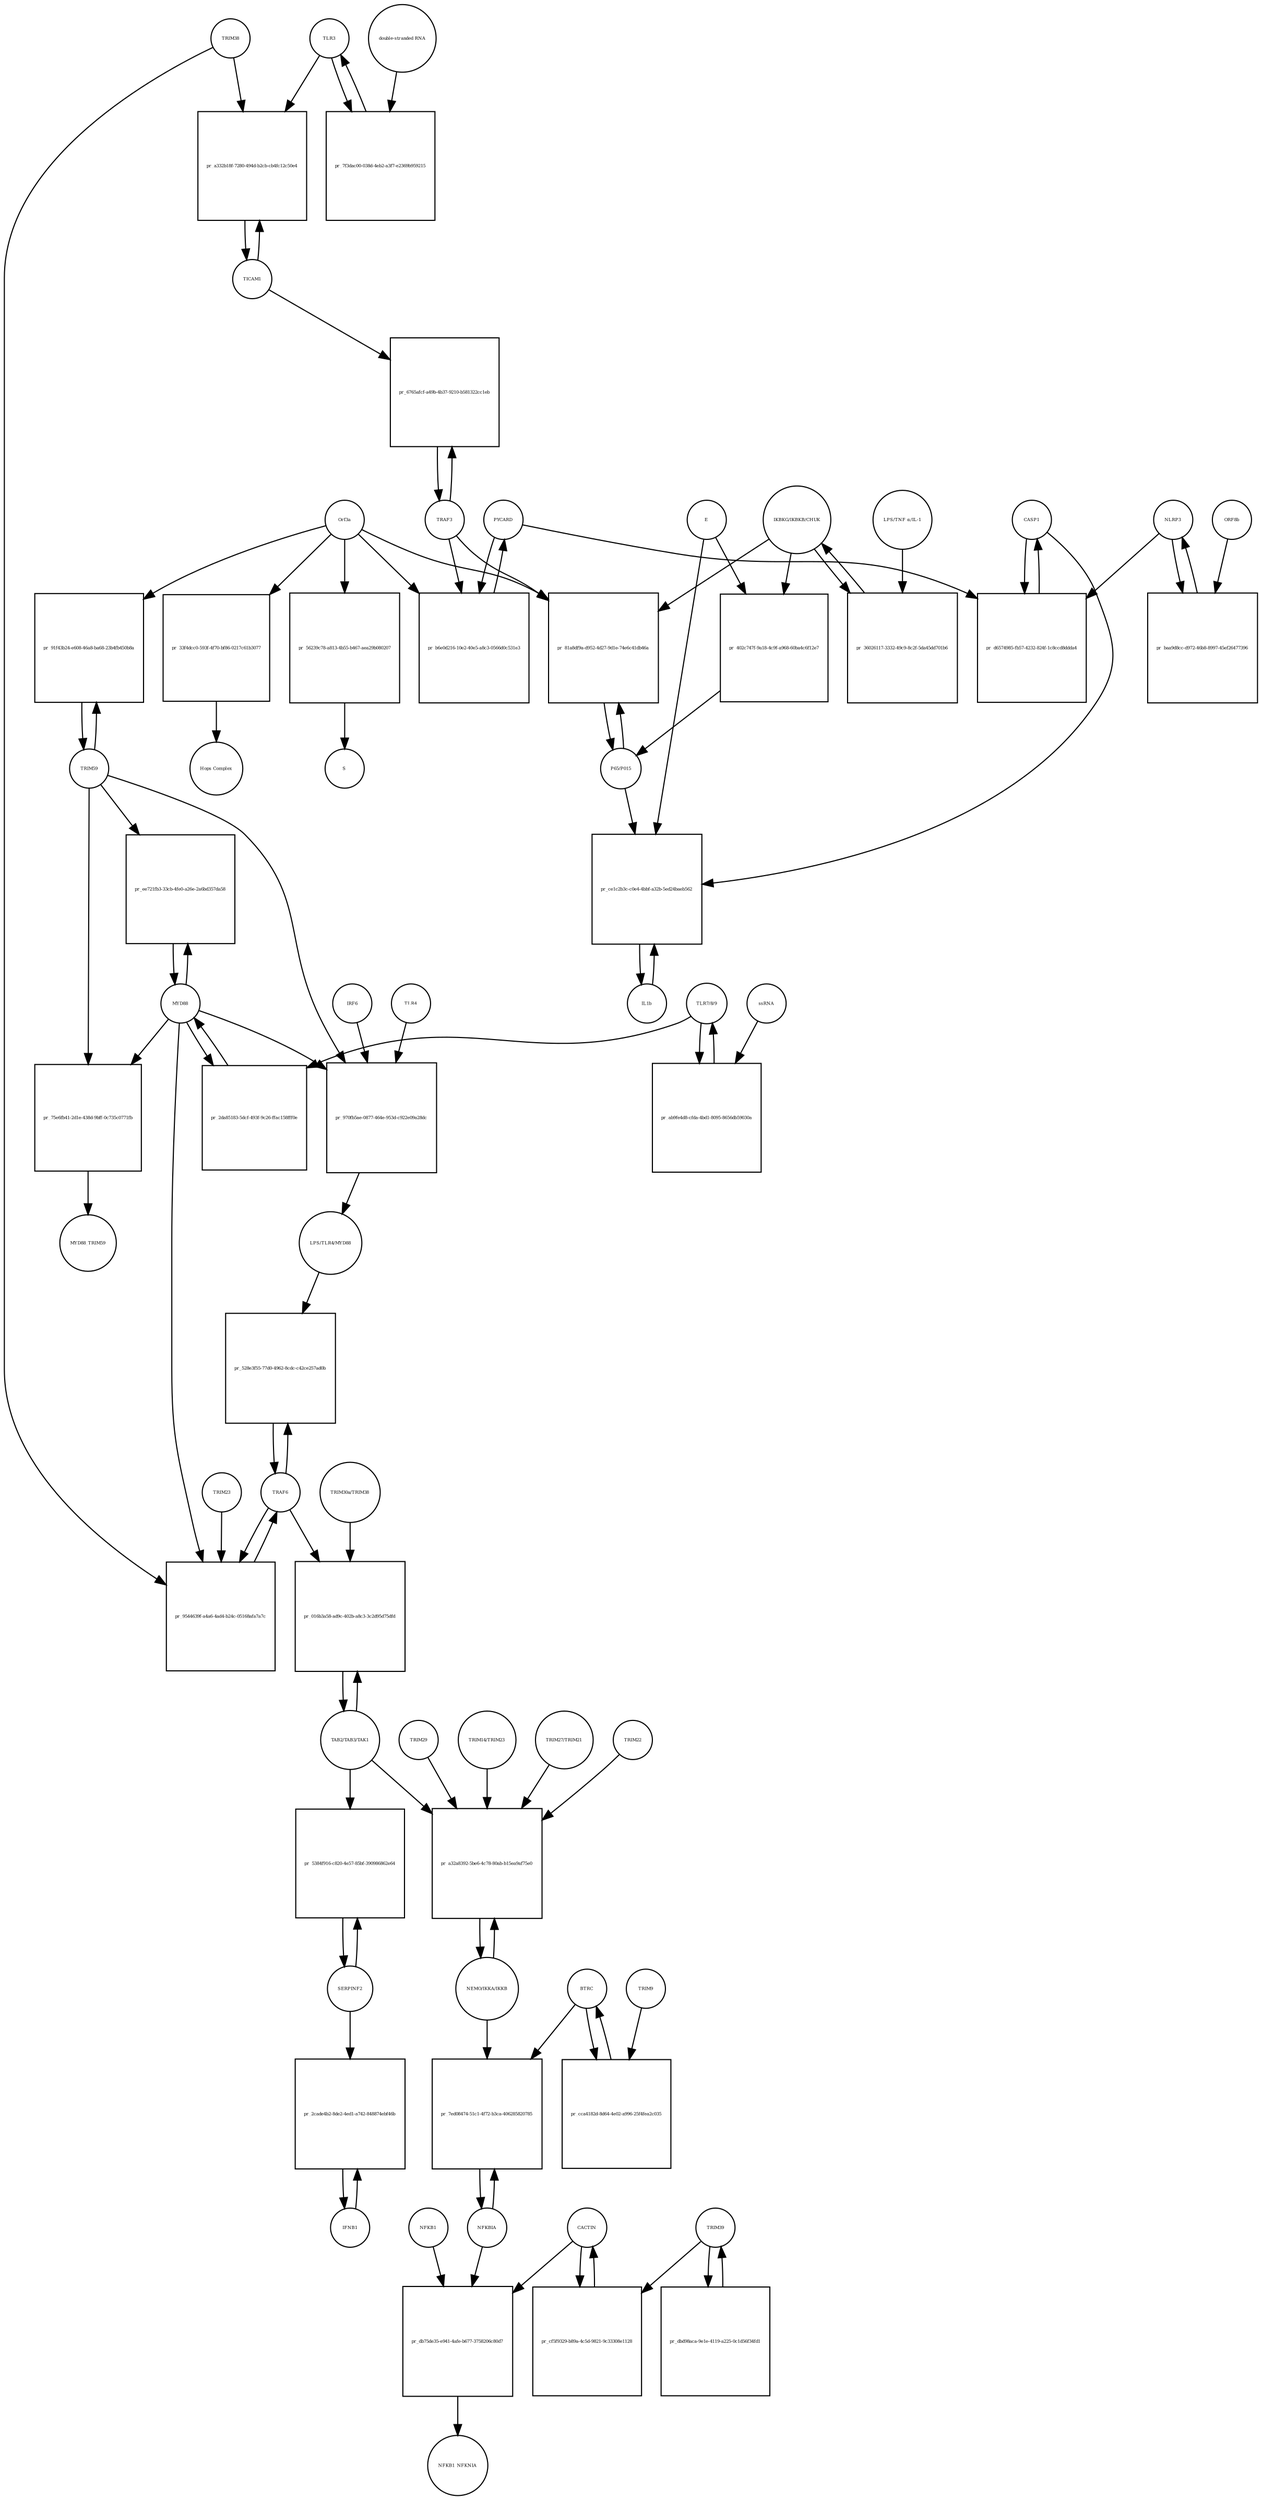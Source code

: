 strict digraph  {
CASP1 [annotation=urn_miriam_hgnc_1499, bipartite=0, cls=macromolecule, fontsize=4, label=CASP1, shape=circle];
"pr_d6574985-fb57-4232-824f-1c8ccd8ddda4" [annotation="", bipartite=1, cls=process, fontsize=4, label="pr_d6574985-fb57-4232-824f-1c8ccd8ddda4", shape=square];
PYCARD [annotation="", bipartite=0, cls="macromolecule multimer", fontsize=4, label=PYCARD, shape=circle];
NLRP3 [annotation="", bipartite=0, cls="macromolecule multimer", fontsize=4, label=NLRP3, shape=circle];
TRAF6 [annotation=urn_miriam_hgnc_12036, bipartite=0, cls=macromolecule, fontsize=4, label=TRAF6, shape=circle];
"pr_528e3f55-77d0-4962-8cdc-c42ce257ad0b" [annotation="", bipartite=1, cls=process, fontsize=4, label="pr_528e3f55-77d0-4962-8cdc-c42ce257ad0b", shape=square];
"LPS/TLR4/MYD88" [annotation="urn_miriam_hgnc_6121|urn_miriam_hgnc_11850|urn_miriam_hgnc_7562", bipartite=0, cls=complex, fontsize=4, label="LPS/TLR4/MYD88", shape=circle];
NFKBIA [annotation=urn_miriam_hgnc_7797, bipartite=0, cls=macromolecule, fontsize=4, label=NFKBIA, shape=circle];
"pr_7ed08474-51c1-4f72-b3ca-406285820785" [annotation="", bipartite=1, cls=process, fontsize=4, label="pr_7ed08474-51c1-4f72-b3ca-406285820785", shape=square];
BTRC [annotation=urn_miriam_hgnc_1144, bipartite=0, cls=macromolecule, fontsize=4, label=BTRC, shape=circle];
"NEMO/IKKA/IKKB" [annotation="urn_miriam_hgnc_5961|urn_miriam_hgnc_5960|urn_miriam_hgnc_1974", bipartite=0, cls=complex, fontsize=4, label="NEMO/IKKA/IKKB", shape=circle];
IL1b [annotation=urn_miriam_hgnc_5992, bipartite=0, cls=macromolecule, fontsize=4, label=IL1b, shape=circle];
"pr_ce1c2b3c-c0e4-4bbf-a32b-5ed24baeb562" [annotation="", bipartite=1, cls=process, fontsize=4, label="pr_ce1c2b3c-c0e4-4bbf-a32b-5ed24baeb562", shape=square];
E [annotation=urn_miriam_ncbiprotein_1796318600, bipartite=0, cls=macromolecule, fontsize=4, label=E, shape=circle];
"P65/P015" [annotation="urn_miriam_hgnc_9955|urn_miriam_hgnc_7794", bipartite=0, cls=complex, fontsize=4, label="P65/P015", shape=circle];
IFNB1 [annotation=urn_miriam_hgnc_5434, bipartite=0, cls=macromolecule, fontsize=4, label=IFNB1, shape=circle];
"pr_2cade4b2-8de2-4ed1-a742-848874ebf46b" [annotation="", bipartite=1, cls=process, fontsize=4, label="pr_2cade4b2-8de2-4ed1-a742-848874ebf46b", shape=square];
SERPINF2 [annotation=urn_miriam_hgnc_9075, bipartite=0, cls=macromolecule, fontsize=4, label=SERPINF2, shape=circle];
TLR3 [annotation=urn_miriam_hgnc_11849, bipartite=0, cls=macromolecule, fontsize=4, label=TLR3, shape=circle];
"pr_7f3dac00-038d-4eb2-a3f7-e2369b959215" [annotation="", bipartite=1, cls=process, fontsize=4, label="pr_7f3dac00-038d-4eb2-a3f7-e2369b959215", shape=square];
"double-stranded RNA" [annotation="", bipartite=0, cls="nucleic acid feature", fontsize=4, label="double-stranded RNA", shape=circle];
TICAM1 [annotation=urn_miriam_hgnc_18348, bipartite=0, cls=macromolecule, fontsize=4, label=TICAM1, shape=circle];
"pr_a332b18f-7280-494d-b2cb-cb4fc12c50e4" [annotation="", bipartite=1, cls=process, fontsize=4, label="pr_a332b18f-7280-494d-b2cb-cb4fc12c50e4", shape=square];
TRIM38 [annotation=urn_miriam_hgnc_10059, bipartite=0, cls=macromolecule, fontsize=4, label=TRIM38, shape=circle];
TRIM59 [annotation="urn_miriam_pubmed_22588174|urn_miriam_hgnc_30834", bipartite=0, cls=macromolecule, fontsize=4, label=TRIM59, shape=circle];
"pr_91f43b24-e608-46a8-ba68-23b4fb450b8a" [annotation="", bipartite=1, cls=process, fontsize=4, label="pr_91f43b24-e608-46a8-ba68-23b4fb450b8a", shape=square];
Orf3a [annotation=urn_miriam_uniprot_P0DTC3, bipartite=0, cls=macromolecule, fontsize=4, label=Orf3a, shape=circle];
"TLR7/8/9" [annotation="urn_miriam_hgnc_15633|urn_miriam_hgnc_15632|urn_miriam_hgnc_15631", bipartite=0, cls=complex, fontsize=4, label="TLR7/8/9", shape=circle];
"pr_ab9fe4d8-cfda-4bd1-8095-8656db59030a" [annotation="", bipartite=1, cls=process, fontsize=4, label="pr_ab9fe4d8-cfda-4bd1-8095-8656db59030a", shape=square];
ssRNA [annotation="", bipartite=0, cls="nucleic acid feature", fontsize=4, label=ssRNA, shape=circle];
MYD88 [annotation=urn_miriam_hgnc_7562, bipartite=0, cls=macromolecule, fontsize=4, label=MYD88, shape=circle];
"pr_2da85183-5dcf-493f-9c26-ffac158fff0e" [annotation="", bipartite=1, cls=process, fontsize=4, label="pr_2da85183-5dcf-493f-9c26-ffac158fff0e", shape=square];
"pr_9544639f-a4a6-4ad4-b24c-05168afa7a7c" [annotation="", bipartite=1, cls=process, fontsize=4, label="pr_9544639f-a4a6-4ad4-b24c-05168afa7a7c", shape=square];
TRIM23 [annotation=urn_miriam_hgnc_660, bipartite=0, cls=macromolecule, fontsize=4, label=TRIM23, shape=circle];
"TAB2/TAB3/TAK1" [annotation="urn_miriam_hgnc_17075|urn_miriam_hgnc_30681|urn_miriam_hgnc_6859", bipartite=0, cls=complex, fontsize=4, label="TAB2/TAB3/TAK1", shape=circle];
"pr_016b3a58-ad9c-402b-a8c3-3c2d95d75dfd" [annotation="", bipartite=1, cls=process, fontsize=4, label="pr_016b3a58-ad9c-402b-a8c3-3c2d95d75dfd", shape=square];
"TRIM30a/TRIM38" [annotation="urn_miriam_hgnc_10059|urn_miriam_uniprot_P15533", bipartite=0, cls=complex, fontsize=4, label="TRIM30a/TRIM38", shape=circle];
"pr_a32a8392-5be6-4c78-80ab-b15ea9af75e0" [annotation="", bipartite=1, cls=process, fontsize=4, label="pr_a32a8392-5be6-4c78-80ab-b15ea9af75e0", shape=square];
TRIM22 [annotation=urn_miriam_hgnc_16379, bipartite=0, cls=macromolecule, fontsize=4, label=TRIM22, shape=circle];
TRIM29 [annotation=urn_miriam_hgnc_17274, bipartite=0, cls=macromolecule, fontsize=4, label=TRIM29, shape=circle];
"TRIM14/TRIM23" [annotation="urn_miriam_hgnc_16283|urn_miriam_hgnc_660", bipartite=0, cls=complex, fontsize=4, label="TRIM14/TRIM23", shape=circle];
"TRIM27/TRIM21" [annotation="urn_miriam_hgnc_9975|urn_miriam_hgnc_11312", bipartite=0, cls=complex, fontsize=4, label="TRIM27/TRIM21", shape=circle];
"pr_5384f916-c820-4e57-85bf-390986862e64" [annotation="", bipartite=1, cls=process, fontsize=4, label="pr_5384f916-c820-4e57-85bf-390986862e64", shape=square];
TRAF3 [annotation=urn_miriam_hgnc_12033, bipartite=0, cls=macromolecule, fontsize=4, label=TRAF3, shape=circle];
"pr_6765afcf-a49b-4b37-9210-b581322cc1eb" [annotation="", bipartite=1, cls=process, fontsize=4, label="pr_6765afcf-a49b-4b37-9210-b581322cc1eb", shape=square];
NFKB1 [annotation=urn_miriam_hgnc_7794, bipartite=0, cls=macromolecule, fontsize=4, label=NFKB1, shape=circle];
"pr_db75de35-e941-4afe-b677-3758206c80d7" [annotation="", bipartite=1, cls=process, fontsize=4, label="pr_db75de35-e941-4afe-b677-3758206c80d7", shape=square];
NFKB1_NFKNIA [annotation="", bipartite=0, cls=complex, fontsize=4, label=NFKB1_NFKNIA, shape=circle];
CACTIN [annotation=urn_miriam_hgnc_29938, bipartite=0, cls=macromolecule, fontsize=4, label=CACTIN, shape=circle];
"IKBKG/IKBKB/CHUK" [annotation="urn_miriam_hgnc_5961|urn_miriam_hgnc_5960|urn_miriam_hgnc_1974", bipartite=0, cls=complex, fontsize=4, label="IKBKG/IKBKB/CHUK", shape=circle];
"pr_36026117-3332-49c9-8c2f-5da45dd701b6" [annotation="", bipartite=1, cls=process, fontsize=4, label="pr_36026117-3332-49c9-8c2f-5da45dd701b6", shape=square];
"LPS/TNF α/IL-1" [annotation="urn_miriam_hgnc_6121|urn_miriam_hgnc_11916|urn_miriam_hgnc_5991", bipartite=0, cls=complex, fontsize=4, label="LPS/TNF α/IL-1", shape=circle];
"pr_56239c78-a813-4b55-b467-aea29b080207" [annotation="", bipartite=1, cls=process, fontsize=4, label="pr_56239c78-a813-4b55-b467-aea29b080207", shape=square];
S [annotation=urn_miriam_uniprot_P0DTC2, bipartite=0, cls=macromolecule, fontsize=4, label=S, shape=circle];
"pr_81a8df9a-d952-4d27-9d1e-74e6c41db46a" [annotation="", bipartite=1, cls=process, fontsize=4, label="pr_81a8df9a-d952-4d27-9d1e-74e6c41db46a", shape=square];
"pr_b6e0d216-10e2-40e5-a8c3-0566d0c531e3" [annotation="", bipartite=1, cls=process, fontsize=4, label="pr_b6e0d216-10e2-40e5-a8c3-0566d0c531e3", shape=square];
"pr_baa9d8cc-d972-46b8-8997-45ef26477396" [annotation="", bipartite=1, cls=process, fontsize=4, label="pr_baa9d8cc-d972-46b8-8997-45ef26477396", shape=square];
ORF8b [annotation=urn_miriam_ncbiprotein_BCD58760, bipartite=0, cls=macromolecule, fontsize=4, label=ORF8b, shape=circle];
"pr_cca4182d-8d64-4e02-a996-25f4fea2c035" [annotation="", bipartite=1, cls=process, fontsize=4, label="pr_cca4182d-8d64-4e02-a996-25f4fea2c035", shape=square];
TRIM9 [annotation=urn_miriam_hgnc_16288, bipartite=0, cls=macromolecule, fontsize=4, label=TRIM9, shape=circle];
"pr_402c747f-9a18-4c9f-a968-60ba4c6f12e7" [annotation="", bipartite=1, cls=process, fontsize=4, label="pr_402c747f-9a18-4c9f-a968-60ba4c6f12e7", shape=square];
"pr_cf5f9329-b89a-4c5d-9821-9c33308e1128" [annotation="", bipartite=1, cls=process, fontsize=4, label="pr_cf5f9329-b89a-4c5d-9821-9c33308e1128", shape=square];
TRIM39 [annotation=urn_miriam_hgnc_10065, bipartite=0, cls=macromolecule, fontsize=4, label=TRIM39, shape=circle];
"pr_dbd98aca-9e1e-4119-a225-0c1d56f34fd1" [annotation="", bipartite=1, cls=process, fontsize=4, label="pr_dbd98aca-9e1e-4119-a225-0c1d56f34fd1", shape=square];
"pr_33f4dcc0-593f-4f70-bf86-0217c61b3077" [annotation="", bipartite=1, cls=process, fontsize=4, label="pr_33f4dcc0-593f-4f70-bf86-0217c61b3077", shape=square];
"Hops Complex" [annotation="urn_miriam_uniprot_J9TC74|urn_miriam_hgnc_14583|urn_miriam_hgnc_20593|urn_miriam_hgnc_24048|urn_miriam_hgnc_5013|urn_miriam_hgnc_20266", bipartite=0, cls=complex, fontsize=4, label="Hops Complex", shape=circle];
TLR4 [annotation="", bipartite=0, cls=macromolecule, fontsize=4, label=TLR4, shape=circle];
"pr_970fb5ae-0877-464e-953d-c922e09a28dc" [annotation="", bipartite=1, cls=process, fontsize=4, label="pr_970fb5ae-0877-464e-953d-c922e09a28dc", shape=square];
IRF6 [annotation="", bipartite=0, cls=macromolecule, fontsize=4, label=IRF6, shape=circle];
"pr_ee721fb3-33cb-4fe0-a26e-2a6bd357da58" [annotation="", bipartite=1, cls=process, fontsize=4, label="pr_ee721fb3-33cb-4fe0-a26e-2a6bd357da58", shape=square];
"pr_75e6fb41-2d1e-438d-9bff-0c735c0771fb" [annotation="", bipartite=1, cls=process, fontsize=4, label="pr_75e6fb41-2d1e-438d-9bff-0c735c0771fb", shape=square];
MYD88_TRIM59 [annotation="", bipartite=0, cls=complex, fontsize=4, label=MYD88_TRIM59, shape=circle];
CASP1 -> "pr_d6574985-fb57-4232-824f-1c8ccd8ddda4"  [annotation="", interaction_type=consumption];
CASP1 -> "pr_ce1c2b3c-c0e4-4bbf-a32b-5ed24baeb562"  [annotation=urn_miriam_pubmed_31034780, interaction_type=catalysis];
"pr_d6574985-fb57-4232-824f-1c8ccd8ddda4" -> CASP1  [annotation="", interaction_type=production];
PYCARD -> "pr_d6574985-fb57-4232-824f-1c8ccd8ddda4"  [annotation="", interaction_type=consumption];
PYCARD -> "pr_b6e0d216-10e2-40e5-a8c3-0566d0c531e3"  [annotation="", interaction_type=consumption];
NLRP3 -> "pr_d6574985-fb57-4232-824f-1c8ccd8ddda4"  [annotation="", interaction_type=consumption];
NLRP3 -> "pr_baa9d8cc-d972-46b8-8997-45ef26477396"  [annotation="", interaction_type=consumption];
TRAF6 -> "pr_528e3f55-77d0-4962-8cdc-c42ce257ad0b"  [annotation="", interaction_type=consumption];
TRAF6 -> "pr_9544639f-a4a6-4ad4-b24c-05168afa7a7c"  [annotation="", interaction_type=consumption];
TRAF6 -> "pr_016b3a58-ad9c-402b-a8c3-3c2d95d75dfd"  [annotation="urn_miriam_pubmed_23758787|urn_miriam_pubmed_25172371|urn_miriam_pubmed_18345001", interaction_type="necessary stimulation"];
"pr_528e3f55-77d0-4962-8cdc-c42ce257ad0b" -> TRAF6  [annotation="", interaction_type=production];
"LPS/TLR4/MYD88" -> "pr_528e3f55-77d0-4962-8cdc-c42ce257ad0b"  [annotation=urn_miriam_pubmed_23758787, interaction_type=catalysis];
NFKBIA -> "pr_7ed08474-51c1-4f72-b3ca-406285820785"  [annotation="", interaction_type=consumption];
NFKBIA -> "pr_db75de35-e941-4afe-b677-3758206c80d7"  [annotation="", interaction_type=consumption];
"pr_7ed08474-51c1-4f72-b3ca-406285820785" -> NFKBIA  [annotation="", interaction_type=production];
BTRC -> "pr_7ed08474-51c1-4f72-b3ca-406285820785"  [annotation=urn_miriam_pubmed_21135871, interaction_type=catalysis];
BTRC -> "pr_cca4182d-8d64-4e02-a996-25f4fea2c035"  [annotation="", interaction_type=consumption];
"NEMO/IKKA/IKKB" -> "pr_7ed08474-51c1-4f72-b3ca-406285820785"  [annotation=urn_miriam_pubmed_21135871, interaction_type=catalysis];
"NEMO/IKKA/IKKB" -> "pr_a32a8392-5be6-4c78-80ab-b15ea9af75e0"  [annotation="", interaction_type=consumption];
IL1b -> "pr_ce1c2b3c-c0e4-4bbf-a32b-5ed24baeb562"  [annotation="", interaction_type=consumption];
"pr_ce1c2b3c-c0e4-4bbf-a32b-5ed24baeb562" -> IL1b  [annotation="", interaction_type=production];
E -> "pr_ce1c2b3c-c0e4-4bbf-a32b-5ed24baeb562"  [annotation=urn_miriam_pubmed_31034780, interaction_type=catalysis];
E -> "pr_402c747f-9a18-4c9f-a968-60ba4c6f12e7"  [annotation="urn_miriam_pubmed_32172672|urn_miriam_taxonomy_2697049", interaction_type="necessary stimulation"];
"P65/P015" -> "pr_ce1c2b3c-c0e4-4bbf-a32b-5ed24baeb562"  [annotation=urn_miriam_pubmed_31034780, interaction_type=stimulation];
"P65/P015" -> "pr_81a8df9a-d952-4d27-9d1e-74e6c41db46a"  [annotation="", interaction_type=consumption];
IFNB1 -> "pr_2cade4b2-8de2-4ed1-a742-848874ebf46b"  [annotation="", interaction_type=consumption];
"pr_2cade4b2-8de2-4ed1-a742-848874ebf46b" -> IFNB1  [annotation="", interaction_type=production];
SERPINF2 -> "pr_2cade4b2-8de2-4ed1-a742-848874ebf46b"  [annotation=urn_miriam_pubmed_17706453, interaction_type=stimulation];
SERPINF2 -> "pr_5384f916-c820-4e57-85bf-390986862e64"  [annotation="", interaction_type=consumption];
TLR3 -> "pr_7f3dac00-038d-4eb2-a3f7-e2369b959215"  [annotation="", interaction_type=consumption];
TLR3 -> "pr_a332b18f-7280-494d-b2cb-cb4fc12c50e4"  [annotation="urn_miriam_pubmed_23758787|urn_miriam_pubmed_22539786", interaction_type="necessary stimulation"];
"pr_7f3dac00-038d-4eb2-a3f7-e2369b959215" -> TLR3  [annotation="", interaction_type=production];
"double-stranded RNA" -> "pr_7f3dac00-038d-4eb2-a3f7-e2369b959215"  [annotation=urn_miriam_pubmed_23758787, interaction_type="necessary stimulation"];
TICAM1 -> "pr_a332b18f-7280-494d-b2cb-cb4fc12c50e4"  [annotation="", interaction_type=consumption];
TICAM1 -> "pr_6765afcf-a49b-4b37-9210-b581322cc1eb"  [annotation=urn_miriam_pubmed_28829373, interaction_type="necessary stimulation"];
"pr_a332b18f-7280-494d-b2cb-cb4fc12c50e4" -> TICAM1  [annotation="", interaction_type=production];
TRIM38 -> "pr_a332b18f-7280-494d-b2cb-cb4fc12c50e4"  [annotation="urn_miriam_pubmed_23758787|urn_miriam_pubmed_22539786", interaction_type=inhibition];
TRIM38 -> "pr_9544639f-a4a6-4ad4-b24c-05168afa7a7c"  [annotation="urn_miriam_pubmed_15361868|urn_miriam_pubmed_22539786|urn_miriam_pubmed_20724660", interaction_type=inhibition];
TRIM59 -> "pr_91f43b24-e608-46a8-ba68-23b4fb450b8a"  [annotation="", interaction_type=consumption];
TRIM59 -> "pr_970fb5ae-0877-464e-953d-c922e09a28dc"  [annotation="", interaction_type=inhibition];
TRIM59 -> "pr_ee721fb3-33cb-4fe0-a26e-2a6bd357da58"  [annotation="", interaction_type=inhibition];
TRIM59 -> "pr_75e6fb41-2d1e-438d-9bff-0c735c0771fb"  [annotation="", interaction_type=consumption];
"pr_91f43b24-e608-46a8-ba68-23b4fb450b8a" -> TRIM59  [annotation="", interaction_type=production];
Orf3a -> "pr_91f43b24-e608-46a8-ba68-23b4fb450b8a"  [annotation=urn_miriam_pubmed_28829373, interaction_type="necessary stimulation"];
Orf3a -> "pr_56239c78-a813-4b55-b467-aea29b080207"  [annotation=urn_miriam_pubmed_32172672, interaction_type="necessary stimulation"];
Orf3a -> "pr_81a8df9a-d952-4d27-9d1e-74e6c41db46a"  [annotation="urn_miriam_pubmed_31034780|urn_miriam_pubmed_32172672", interaction_type="necessary stimulation"];
Orf3a -> "pr_b6e0d216-10e2-40e5-a8c3-0566d0c531e3"  [annotation=urn_miriam_pubmed_32172672, interaction_type="necessary stimulation"];
Orf3a -> "pr_33f4dcc0-593f-4f70-bf86-0217c61b3077"  [annotation="urn_miriam_pubmed_15316659|urn_miriam_pubmed_17715238|urn_miriam_pubmed_25375324|urn_miriam_pubmed_19590927", interaction_type="necessary stimulation"];
"TLR7/8/9" -> "pr_ab9fe4d8-cfda-4bd1-8095-8656db59030a"  [annotation="", interaction_type=consumption];
"TLR7/8/9" -> "pr_2da85183-5dcf-493f-9c26-ffac158fff0e"  [annotation=urn_miriam_pubmed_15361868, interaction_type="necessary stimulation"];
"pr_ab9fe4d8-cfda-4bd1-8095-8656db59030a" -> "TLR7/8/9"  [annotation="", interaction_type=production];
ssRNA -> "pr_ab9fe4d8-cfda-4bd1-8095-8656db59030a"  [annotation=urn_miriam_pubmed_21782231, interaction_type="necessary stimulation"];
MYD88 -> "pr_2da85183-5dcf-493f-9c26-ffac158fff0e"  [annotation="", interaction_type=consumption];
MYD88 -> "pr_9544639f-a4a6-4ad4-b24c-05168afa7a7c"  [annotation="urn_miriam_pubmed_15361868|urn_miriam_pubmed_22539786|urn_miriam_pubmed_20724660", interaction_type="necessary stimulation"];
MYD88 -> "pr_970fb5ae-0877-464e-953d-c922e09a28dc"  [annotation="", interaction_type=consumption];
MYD88 -> "pr_ee721fb3-33cb-4fe0-a26e-2a6bd357da58"  [annotation="", interaction_type=consumption];
MYD88 -> "pr_75e6fb41-2d1e-438d-9bff-0c735c0771fb"  [annotation="", interaction_type=consumption];
"pr_2da85183-5dcf-493f-9c26-ffac158fff0e" -> MYD88  [annotation="", interaction_type=production];
"pr_9544639f-a4a6-4ad4-b24c-05168afa7a7c" -> TRAF6  [annotation="", interaction_type=production];
TRIM23 -> "pr_9544639f-a4a6-4ad4-b24c-05168afa7a7c"  [annotation="urn_miriam_pubmed_15361868|urn_miriam_pubmed_22539786|urn_miriam_pubmed_20724660", interaction_type="necessary stimulation"];
"TAB2/TAB3/TAK1" -> "pr_016b3a58-ad9c-402b-a8c3-3c2d95d75dfd"  [annotation="", interaction_type=consumption];
"TAB2/TAB3/TAK1" -> "pr_a32a8392-5be6-4c78-80ab-b15ea9af75e0"  [annotation="urn_miriam_pubmed_23758787|urn_miriam_pubmed_23408607|urn_miriam_pubmed_26358190|urn_miriam_pubmed_27695001|urn_miriam_pubmed_24379373|urn_miriam_pubmed_20724660", interaction_type="necessary stimulation"];
"TAB2/TAB3/TAK1" -> "pr_5384f916-c820-4e57-85bf-390986862e64"  [annotation=urn_miriam_pubmed_17706453, interaction_type="necessary stimulation"];
"pr_016b3a58-ad9c-402b-a8c3-3c2d95d75dfd" -> "TAB2/TAB3/TAK1"  [annotation="", interaction_type=production];
"TRIM30a/TRIM38" -> "pr_016b3a58-ad9c-402b-a8c3-3c2d95d75dfd"  [annotation="urn_miriam_pubmed_23758787|urn_miriam_pubmed_25172371|urn_miriam_pubmed_18345001", interaction_type=inhibition];
"pr_a32a8392-5be6-4c78-80ab-b15ea9af75e0" -> "NEMO/IKKA/IKKB"  [annotation="", interaction_type=production];
TRIM22 -> "pr_a32a8392-5be6-4c78-80ab-b15ea9af75e0"  [annotation="urn_miriam_pubmed_23758787|urn_miriam_pubmed_23408607|urn_miriam_pubmed_26358190|urn_miriam_pubmed_27695001|urn_miriam_pubmed_24379373|urn_miriam_pubmed_20724660", interaction_type=inhibition];
TRIM29 -> "pr_a32a8392-5be6-4c78-80ab-b15ea9af75e0"  [annotation="urn_miriam_pubmed_23758787|urn_miriam_pubmed_23408607|urn_miriam_pubmed_26358190|urn_miriam_pubmed_27695001|urn_miriam_pubmed_24379373|urn_miriam_pubmed_20724660", interaction_type=inhibition];
"TRIM14/TRIM23" -> "pr_a32a8392-5be6-4c78-80ab-b15ea9af75e0"  [annotation="urn_miriam_pubmed_23758787|urn_miriam_pubmed_23408607|urn_miriam_pubmed_26358190|urn_miriam_pubmed_27695001|urn_miriam_pubmed_24379373|urn_miriam_pubmed_20724660", interaction_type="necessary stimulation"];
"TRIM27/TRIM21" -> "pr_a32a8392-5be6-4c78-80ab-b15ea9af75e0"  [annotation="urn_miriam_pubmed_23758787|urn_miriam_pubmed_23408607|urn_miriam_pubmed_26358190|urn_miriam_pubmed_27695001|urn_miriam_pubmed_24379373|urn_miriam_pubmed_20724660", interaction_type=inhibition];
"pr_5384f916-c820-4e57-85bf-390986862e64" -> SERPINF2  [annotation="", interaction_type=production];
TRAF3 -> "pr_6765afcf-a49b-4b37-9210-b581322cc1eb"  [annotation="", interaction_type=consumption];
TRAF3 -> "pr_81a8df9a-d952-4d27-9d1e-74e6c41db46a"  [annotation="urn_miriam_pubmed_31034780|urn_miriam_pubmed_32172672", interaction_type=catalysis];
TRAF3 -> "pr_b6e0d216-10e2-40e5-a8c3-0566d0c531e3"  [annotation=urn_miriam_pubmed_32172672, interaction_type=catalysis];
"pr_6765afcf-a49b-4b37-9210-b581322cc1eb" -> TRAF3  [annotation="", interaction_type=production];
NFKB1 -> "pr_db75de35-e941-4afe-b677-3758206c80d7"  [annotation="", interaction_type=consumption];
"pr_db75de35-e941-4afe-b677-3758206c80d7" -> NFKB1_NFKNIA  [annotation="", interaction_type=production];
CACTIN -> "pr_db75de35-e941-4afe-b677-3758206c80d7"  [annotation=urn_miriam_pubmed_26999213, interaction_type=inhibition];
CACTIN -> "pr_cf5f9329-b89a-4c5d-9821-9c33308e1128"  [annotation="", interaction_type=consumption];
"IKBKG/IKBKB/CHUK" -> "pr_36026117-3332-49c9-8c2f-5da45dd701b6"  [annotation="", interaction_type=consumption];
"IKBKG/IKBKB/CHUK" -> "pr_81a8df9a-d952-4d27-9d1e-74e6c41db46a"  [annotation="urn_miriam_pubmed_31034780|urn_miriam_pubmed_32172672", interaction_type=catalysis];
"IKBKG/IKBKB/CHUK" -> "pr_402c747f-9a18-4c9f-a968-60ba4c6f12e7"  [annotation="", interaction_type=consumption];
"pr_36026117-3332-49c9-8c2f-5da45dd701b6" -> "IKBKG/IKBKB/CHUK"  [annotation="", interaction_type=production];
"LPS/TNF α/IL-1" -> "pr_36026117-3332-49c9-8c2f-5da45dd701b6"  [annotation="urn_miriam_pubmed_32172672|urn_miriam_taxonomy_2697049", interaction_type=catalysis];
"pr_56239c78-a813-4b55-b467-aea29b080207" -> S  [annotation="", interaction_type=production];
"pr_81a8df9a-d952-4d27-9d1e-74e6c41db46a" -> "P65/P015"  [annotation="", interaction_type=production];
"pr_b6e0d216-10e2-40e5-a8c3-0566d0c531e3" -> PYCARD  [annotation="", interaction_type=production];
"pr_baa9d8cc-d972-46b8-8997-45ef26477396" -> NLRP3  [annotation="", interaction_type=production];
ORF8b -> "pr_baa9d8cc-d972-46b8-8997-45ef26477396"  [annotation=urn_miriam_pubmed_32172672, interaction_type="necessary stimulation"];
"pr_cca4182d-8d64-4e02-a996-25f4fea2c035" -> BTRC  [annotation="", interaction_type=production];
TRIM9 -> "pr_cca4182d-8d64-4e02-a996-25f4fea2c035"  [annotation=urn_miriam_pubmed_21135871, interaction_type=inhibition];
"pr_402c747f-9a18-4c9f-a968-60ba4c6f12e7" -> "P65/P015"  [annotation="", interaction_type=production];
"pr_cf5f9329-b89a-4c5d-9821-9c33308e1128" -> CACTIN  [annotation="", interaction_type=production];
TRIM39 -> "pr_cf5f9329-b89a-4c5d-9821-9c33308e1128"  [annotation=urn_miriam_pubmed_26999213, interaction_type="necessary stimulation"];
TRIM39 -> "pr_dbd98aca-9e1e-4119-a225-0c1d56f34fd1"  [annotation="", interaction_type=consumption];
"pr_dbd98aca-9e1e-4119-a225-0c1d56f34fd1" -> TRIM39  [annotation="", interaction_type=production];
"pr_33f4dcc0-593f-4f70-bf86-0217c61b3077" -> "Hops Complex"  [annotation="", interaction_type=production];
TLR4 -> "pr_970fb5ae-0877-464e-953d-c922e09a28dc"  [annotation="", interaction_type=consumption];
"pr_970fb5ae-0877-464e-953d-c922e09a28dc" -> "LPS/TLR4/MYD88"  [annotation="", interaction_type=production];
IRF6 -> "pr_970fb5ae-0877-464e-953d-c922e09a28dc"  [annotation="", interaction_type=consumption];
"pr_ee721fb3-33cb-4fe0-a26e-2a6bd357da58" -> MYD88  [annotation="", interaction_type=production];
"pr_75e6fb41-2d1e-438d-9bff-0c735c0771fb" -> MYD88_TRIM59  [annotation="", interaction_type=production];
}
